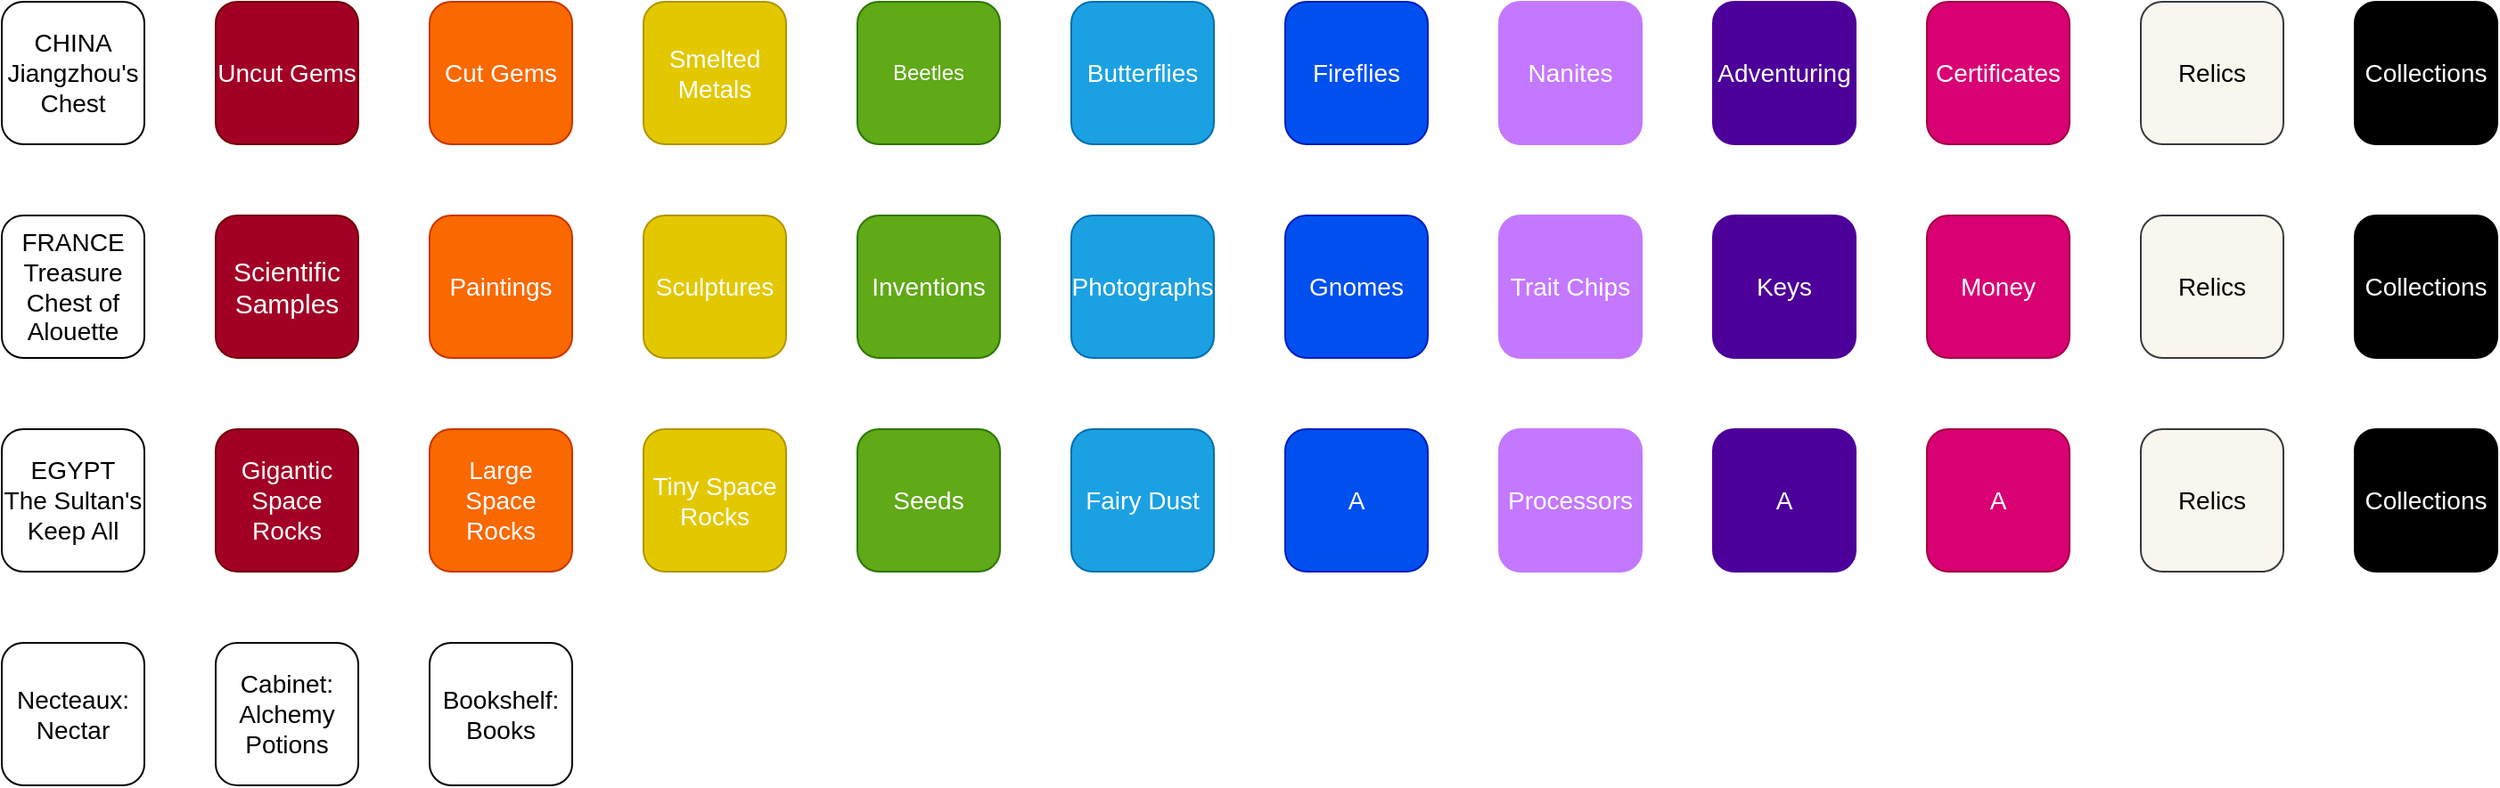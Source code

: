 <mxfile>
    <diagram id="UOW7m2ev4oPxLiBa1cgc" name="Chests">
        <mxGraphModel dx="1303" dy="644" grid="1" gridSize="10" guides="1" tooltips="1" connect="1" arrows="1" fold="1" page="1" pageScale="1" pageWidth="2000" pageHeight="2000" math="0" shadow="0">
            <root>
                <mxCell id="0"/>
                <mxCell id="1" parent="0"/>
                <mxCell id="252" value="&lt;span style=&quot;font-size: 15px&quot;&gt;Scientific Samples&lt;/span&gt;" style="rounded=1;whiteSpace=wrap;html=1;fontColor=#ffffff;fillColor=#a20025;strokeColor=#6F0000;" parent="1" vertex="1">
                    <mxGeometry x="120" y="160" width="80" height="80" as="geometry"/>
                </mxCell>
                <mxCell id="304" value="&lt;font style=&quot;font-size: 14px&quot;&gt;Uncut Gems&lt;/font&gt;" style="rounded=1;whiteSpace=wrap;html=1;fillColor=#a20025;strokeColor=#6F0000;fontColor=#ffffff;" parent="1" vertex="1">
                    <mxGeometry x="120" y="40" width="80" height="80" as="geometry"/>
                </mxCell>
                <mxCell id="307" value="&lt;font style=&quot;font-size: 14px&quot;&gt;CHINA&lt;br&gt;Jiangzhou's Chest&lt;br&gt;&lt;/font&gt;" style="rounded=1;whiteSpace=wrap;html=1;" parent="1" vertex="1">
                    <mxGeometry y="40" width="80" height="80" as="geometry"/>
                </mxCell>
                <mxCell id="309" value="&lt;font style=&quot;font-size: 14px&quot;&gt;FRANCE&lt;br&gt;Treasure Chest of Alouette&lt;br&gt;&lt;/font&gt;" style="rounded=1;whiteSpace=wrap;html=1;" parent="1" vertex="1">
                    <mxGeometry y="160" width="80" height="80" as="geometry"/>
                </mxCell>
                <mxCell id="310" value="&lt;font style=&quot;font-size: 14px&quot;&gt;EGYPT&lt;br&gt;The Sultan's Keep All&lt;br&gt;&lt;/font&gt;" style="rounded=1;whiteSpace=wrap;html=1;" parent="1" vertex="1">
                    <mxGeometry y="280" width="80" height="80" as="geometry"/>
                </mxCell>
                <mxCell id="311" value="&lt;font style=&quot;font-size: 14px&quot;&gt;Cut Gems&lt;/font&gt;" style="rounded=1;whiteSpace=wrap;html=1;fillColor=#fa6800;strokeColor=#C73500;fontColor=#FFFFFF;" parent="1" vertex="1">
                    <mxGeometry x="240" y="40" width="80" height="80" as="geometry"/>
                </mxCell>
                <mxCell id="312" value="&lt;font style=&quot;font-size: 14px&quot;&gt;Smelted Metals&lt;/font&gt;" style="rounded=1;whiteSpace=wrap;html=1;fillColor=#e3c800;strokeColor=#B09500;fontColor=#FFFFFF;" parent="1" vertex="1">
                    <mxGeometry x="360" y="40" width="80" height="80" as="geometry"/>
                </mxCell>
                <mxCell id="313" value="Beetles" style="rounded=1;whiteSpace=wrap;html=1;fillColor=#60a917;strokeColor=#2D7600;fontColor=#ffffff;" parent="1" vertex="1">
                    <mxGeometry x="480" y="40" width="80" height="80" as="geometry"/>
                </mxCell>
                <mxCell id="314" value="&lt;font style=&quot;font-size: 14px&quot;&gt;Butterflies&lt;/font&gt;" style="rounded=1;whiteSpace=wrap;html=1;fillColor=#1ba1e2;strokeColor=#006EAF;fontColor=#ffffff;" parent="1" vertex="1">
                    <mxGeometry x="600" y="40" width="80" height="80" as="geometry"/>
                </mxCell>
                <mxCell id="315" value="&lt;font style=&quot;font-size: 14px&quot;&gt;Fireflies&lt;/font&gt;" style="rounded=1;whiteSpace=wrap;html=1;fillColor=#0050ef;strokeColor=#001DBC;fontColor=#ffffff;" parent="1" vertex="1">
                    <mxGeometry x="720" y="40" width="80" height="80" as="geometry"/>
                </mxCell>
                <mxCell id="316" value="&lt;font style=&quot;font-size: 14px&quot;&gt;Nanites&lt;/font&gt;" style="rounded=1;whiteSpace=wrap;html=1;fontColor=#ffffff;fillColor=#C478FF;strokeColor=#C478FF;" parent="1" vertex="1">
                    <mxGeometry x="840" y="40" width="80" height="80" as="geometry"/>
                </mxCell>
                <mxCell id="317" value="&lt;font style=&quot;font-size: 14px&quot;&gt;Adventuring&lt;/font&gt;" style="rounded=1;whiteSpace=wrap;html=1;fontColor=#ffffff;fillColor=#4C0099;strokeColor=#4C0099;" parent="1" vertex="1">
                    <mxGeometry x="960" y="40" width="80" height="80" as="geometry"/>
                </mxCell>
                <mxCell id="318" value="&lt;font style=&quot;font-size: 14px&quot;&gt;Certificates&lt;/font&gt;" style="rounded=1;whiteSpace=wrap;html=1;fontColor=#ffffff;fillColor=#d80073;strokeColor=#A50040;" parent="1" vertex="1">
                    <mxGeometry x="1080" y="40" width="80" height="80" as="geometry"/>
                </mxCell>
                <mxCell id="320" value="&lt;font style=&quot;font-size: 14px&quot;&gt;Paintings&lt;/font&gt;" style="rounded=1;whiteSpace=wrap;html=1;fillColor=#fa6800;strokeColor=#C73500;fontColor=#FFFFFF;" parent="1" vertex="1">
                    <mxGeometry x="240" y="160" width="80" height="80" as="geometry"/>
                </mxCell>
                <mxCell id="321" value="&lt;font style=&quot;font-size: 14px&quot;&gt;Sculptures&lt;/font&gt;" style="rounded=1;whiteSpace=wrap;html=1;fillColor=#e3c800;strokeColor=#B09500;fontColor=#FFFFFF;" parent="1" vertex="1">
                    <mxGeometry x="360" y="160" width="80" height="80" as="geometry"/>
                </mxCell>
                <mxCell id="322" value="&lt;font style=&quot;font-size: 14px&quot;&gt;Inventions&lt;/font&gt;" style="rounded=1;whiteSpace=wrap;html=1;fillColor=#60a917;strokeColor=#2D7600;fontColor=#ffffff;" parent="1" vertex="1">
                    <mxGeometry x="480" y="160" width="80" height="80" as="geometry"/>
                </mxCell>
                <mxCell id="323" value="&lt;font style=&quot;font-size: 14px&quot;&gt;Photographs&lt;/font&gt;" style="rounded=1;whiteSpace=wrap;html=1;fillColor=#1ba1e2;strokeColor=#006EAF;fontColor=#ffffff;" parent="1" vertex="1">
                    <mxGeometry x="600" y="160" width="80" height="80" as="geometry"/>
                </mxCell>
                <mxCell id="324" value="&lt;font style=&quot;font-size: 14px&quot;&gt;Gnomes&lt;/font&gt;" style="rounded=1;whiteSpace=wrap;html=1;fillColor=#0050ef;strokeColor=#001DBC;fontColor=#ffffff;" parent="1" vertex="1">
                    <mxGeometry x="720" y="160" width="80" height="80" as="geometry"/>
                </mxCell>
                <mxCell id="325" value="&lt;font style=&quot;font-size: 14px&quot;&gt;Trait Chips&lt;/font&gt;" style="rounded=1;whiteSpace=wrap;html=1;fontColor=#ffffff;fillColor=#C478FF;strokeColor=#C478FF;" parent="1" vertex="1">
                    <mxGeometry x="840" y="160" width="80" height="80" as="geometry"/>
                </mxCell>
                <mxCell id="326" value="&lt;font style=&quot;font-size: 14px&quot;&gt;Keys&lt;/font&gt;" style="rounded=1;whiteSpace=wrap;html=1;fontColor=#ffffff;fillColor=#4C0099;strokeColor=#4C0099;" parent="1" vertex="1">
                    <mxGeometry x="960" y="160" width="80" height="80" as="geometry"/>
                </mxCell>
                <mxCell id="327" value="&lt;font style=&quot;font-size: 14px&quot;&gt;Money&lt;/font&gt;" style="rounded=1;whiteSpace=wrap;html=1;fontColor=#ffffff;fillColor=#d80073;strokeColor=#A50040;" parent="1" vertex="1">
                    <mxGeometry x="1080" y="160" width="80" height="80" as="geometry"/>
                </mxCell>
                <mxCell id="328" value="&lt;font style=&quot;font-size: 14px&quot;&gt;Gigantic Space Rocks&lt;/font&gt;" style="rounded=1;whiteSpace=wrap;html=1;fillColor=#a20025;strokeColor=#6F0000;fontColor=#ffffff;" parent="1" vertex="1">
                    <mxGeometry x="120" y="280" width="80" height="80" as="geometry"/>
                </mxCell>
                <mxCell id="329" value="&lt;span style=&quot;font-size: 14px&quot;&gt;Large Space Rocks&lt;/span&gt;" style="rounded=1;whiteSpace=wrap;html=1;fillColor=#fa6800;strokeColor=#C73500;fontColor=#FFFFFF;" parent="1" vertex="1">
                    <mxGeometry x="240" y="280" width="80" height="80" as="geometry"/>
                </mxCell>
                <mxCell id="330" value="&lt;font style=&quot;font-size: 14px&quot;&gt;Tiny Space Rocks&lt;/font&gt;" style="rounded=1;whiteSpace=wrap;html=1;fillColor=#e3c800;strokeColor=#B09500;fontColor=#FFFFFF;" parent="1" vertex="1">
                    <mxGeometry x="360" y="280" width="80" height="80" as="geometry"/>
                </mxCell>
                <mxCell id="331" value="&lt;font style=&quot;font-size: 14px&quot;&gt;Seeds&lt;/font&gt;" style="rounded=1;whiteSpace=wrap;html=1;fillColor=#60a917;strokeColor=#2D7600;fontColor=#ffffff;" parent="1" vertex="1">
                    <mxGeometry x="480" y="280" width="80" height="80" as="geometry"/>
                </mxCell>
                <mxCell id="332" value="&lt;font style=&quot;font-size: 14px&quot;&gt;Fairy Dust&lt;/font&gt;" style="rounded=1;whiteSpace=wrap;html=1;fillColor=#1ba1e2;strokeColor=#006EAF;fontColor=#ffffff;" parent="1" vertex="1">
                    <mxGeometry x="600" y="280" width="80" height="80" as="geometry"/>
                </mxCell>
                <mxCell id="333" value="&lt;font style=&quot;font-size: 14px&quot;&gt;A&lt;/font&gt;" style="rounded=1;whiteSpace=wrap;html=1;fillColor=#0050ef;strokeColor=#001DBC;fontColor=#ffffff;" parent="1" vertex="1">
                    <mxGeometry x="720" y="280" width="80" height="80" as="geometry"/>
                </mxCell>
                <mxCell id="334" value="&lt;font style=&quot;font-size: 14px&quot;&gt;Processors&lt;/font&gt;" style="rounded=1;whiteSpace=wrap;html=1;fontColor=#ffffff;fillColor=#C478FF;strokeColor=#C478FF;" parent="1" vertex="1">
                    <mxGeometry x="840" y="280" width="80" height="80" as="geometry"/>
                </mxCell>
                <mxCell id="335" value="&lt;font style=&quot;font-size: 14px&quot;&gt;A&lt;/font&gt;" style="rounded=1;whiteSpace=wrap;html=1;fontColor=#ffffff;fillColor=#4C0099;strokeColor=#4C0099;" parent="1" vertex="1">
                    <mxGeometry x="960" y="280" width="80" height="80" as="geometry"/>
                </mxCell>
                <mxCell id="336" value="&lt;font style=&quot;font-size: 14px&quot;&gt;A&lt;/font&gt;" style="rounded=1;whiteSpace=wrap;html=1;fontColor=#ffffff;fillColor=#d80073;strokeColor=#A50040;" parent="1" vertex="1">
                    <mxGeometry x="1080" y="280" width="80" height="80" as="geometry"/>
                </mxCell>
                <mxCell id="338" value="&lt;font style=&quot;font-size: 14px&quot;&gt;Collections&lt;/font&gt;" style="rounded=1;whiteSpace=wrap;html=1;fontColor=#ffffff;fillColor=#000000;strokeColor=#000000;" parent="1" vertex="1">
                    <mxGeometry x="1320" y="40" width="80" height="80" as="geometry"/>
                </mxCell>
                <mxCell id="339" value="&lt;font style=&quot;font-size: 14px&quot; color=&quot;#000000&quot;&gt;Relics&lt;/font&gt;" style="rounded=1;whiteSpace=wrap;html=1;fillColor=#f9f7ed;strokeColor=#36393d;" parent="1" vertex="1">
                    <mxGeometry x="1200" y="40" width="80" height="80" as="geometry"/>
                </mxCell>
                <mxCell id="340" value="&lt;font style=&quot;font-size: 14px&quot;&gt;Collections&lt;/font&gt;" style="rounded=1;whiteSpace=wrap;html=1;fontColor=#ffffff;fillColor=#000000;strokeColor=#000000;" parent="1" vertex="1">
                    <mxGeometry x="1320" y="160" width="80" height="80" as="geometry"/>
                </mxCell>
                <mxCell id="341" value="&lt;font style=&quot;font-size: 14px&quot; color=&quot;#000000&quot;&gt;Relics&lt;/font&gt;" style="rounded=1;whiteSpace=wrap;html=1;fillColor=#f9f7ed;strokeColor=#36393d;" parent="1" vertex="1">
                    <mxGeometry x="1200" y="160" width="80" height="80" as="geometry"/>
                </mxCell>
                <mxCell id="342" value="&lt;font style=&quot;font-size: 14px&quot;&gt;Collections&lt;/font&gt;" style="rounded=1;whiteSpace=wrap;html=1;fontColor=#ffffff;fillColor=#000000;strokeColor=#000000;" parent="1" vertex="1">
                    <mxGeometry x="1320" y="280" width="80" height="80" as="geometry"/>
                </mxCell>
                <mxCell id="343" value="&lt;font style=&quot;font-size: 14px&quot; color=&quot;#000000&quot;&gt;Relics&lt;/font&gt;" style="rounded=1;whiteSpace=wrap;html=1;fillColor=#f9f7ed;strokeColor=#36393d;" parent="1" vertex="1">
                    <mxGeometry x="1200" y="280" width="80" height="80" as="geometry"/>
                </mxCell>
                <mxCell id="344" value="&lt;font style=&quot;font-size: 14px&quot;&gt;Necteaux: Nectar&lt;br&gt;&lt;/font&gt;" style="rounded=1;whiteSpace=wrap;html=1;" parent="1" vertex="1">
                    <mxGeometry y="400" width="80" height="80" as="geometry"/>
                </mxCell>
                <mxCell id="345" value="&lt;font style=&quot;font-size: 14px&quot;&gt;Cabinet: Alchemy Potions&lt;br&gt;&lt;/font&gt;" style="rounded=1;whiteSpace=wrap;html=1;" parent="1" vertex="1">
                    <mxGeometry x="120" y="400" width="80" height="80" as="geometry"/>
                </mxCell>
                <mxCell id="346" value="&lt;font style=&quot;font-size: 14px&quot;&gt;Bookshelf:&lt;br&gt;Books&lt;br&gt;&lt;/font&gt;" style="rounded=1;whiteSpace=wrap;html=1;" parent="1" vertex="1">
                    <mxGeometry x="240" y="400" width="80" height="80" as="geometry"/>
                </mxCell>
                <mxCell id="347" value="11" style="text;html=1;align=center;verticalAlign=middle;resizable=0;points=[];autosize=1;strokeColor=none;fontColor=#FFFFFF;" parent="1" vertex="1">
                    <mxGeometry x="80" y="70" width="30" height="20" as="geometry"/>
                </mxCell>
                <mxCell id="348" value="11" style="text;html=1;align=center;verticalAlign=middle;resizable=0;points=[];autosize=1;strokeColor=none;fontColor=#FFFFFF;" parent="1" vertex="1">
                    <mxGeometry x="80" y="190" width="30" height="20" as="geometry"/>
                </mxCell>
                <mxCell id="349" value="11" style="text;html=1;align=center;verticalAlign=middle;resizable=0;points=[];autosize=1;strokeColor=none;fontColor=#FFFFFF;" parent="1" vertex="1">
                    <mxGeometry x="80" y="310" width="30" height="20" as="geometry"/>
                </mxCell>
            </root>
        </mxGraphModel>
    </diagram>
</mxfile>